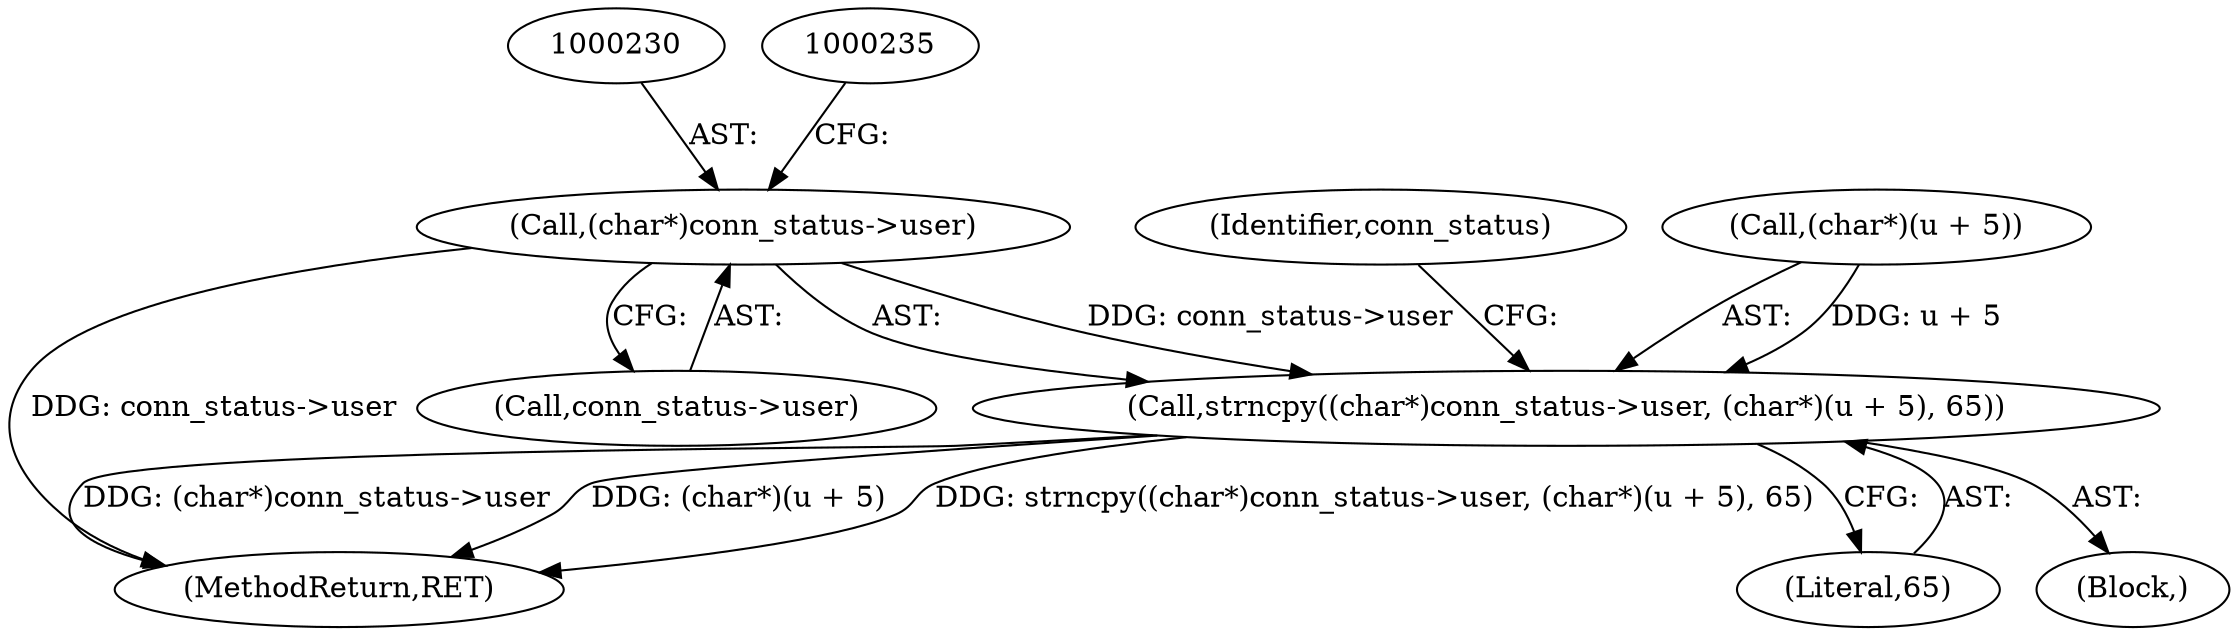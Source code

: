 digraph "0_ettercap_e3abe7d7585ecc420a7cab73313216613aadad5a@pointer" {
"1000229" [label="(Call,(char*)conn_status->user)"];
"1000228" [label="(Call,strncpy((char*)conn_status->user, (char*)(u + 5), 65))"];
"1000229" [label="(Call,(char*)conn_status->user)"];
"1000243" [label="(Identifier,conn_status)"];
"1000572" [label="(MethodReturn,RET)"];
"1000239" [label="(Literal,65)"];
"1000231" [label="(Call,conn_status->user)"];
"1000202" [label="(Block,)"];
"1000234" [label="(Call,(char*)(u + 5))"];
"1000228" [label="(Call,strncpy((char*)conn_status->user, (char*)(u + 5), 65))"];
"1000229" -> "1000228"  [label="AST: "];
"1000229" -> "1000231"  [label="CFG: "];
"1000230" -> "1000229"  [label="AST: "];
"1000231" -> "1000229"  [label="AST: "];
"1000235" -> "1000229"  [label="CFG: "];
"1000229" -> "1000572"  [label="DDG: conn_status->user"];
"1000229" -> "1000228"  [label="DDG: conn_status->user"];
"1000228" -> "1000202"  [label="AST: "];
"1000228" -> "1000239"  [label="CFG: "];
"1000234" -> "1000228"  [label="AST: "];
"1000239" -> "1000228"  [label="AST: "];
"1000243" -> "1000228"  [label="CFG: "];
"1000228" -> "1000572"  [label="DDG: strncpy((char*)conn_status->user, (char*)(u + 5), 65)"];
"1000228" -> "1000572"  [label="DDG: (char*)conn_status->user"];
"1000228" -> "1000572"  [label="DDG: (char*)(u + 5)"];
"1000234" -> "1000228"  [label="DDG: u + 5"];
}
